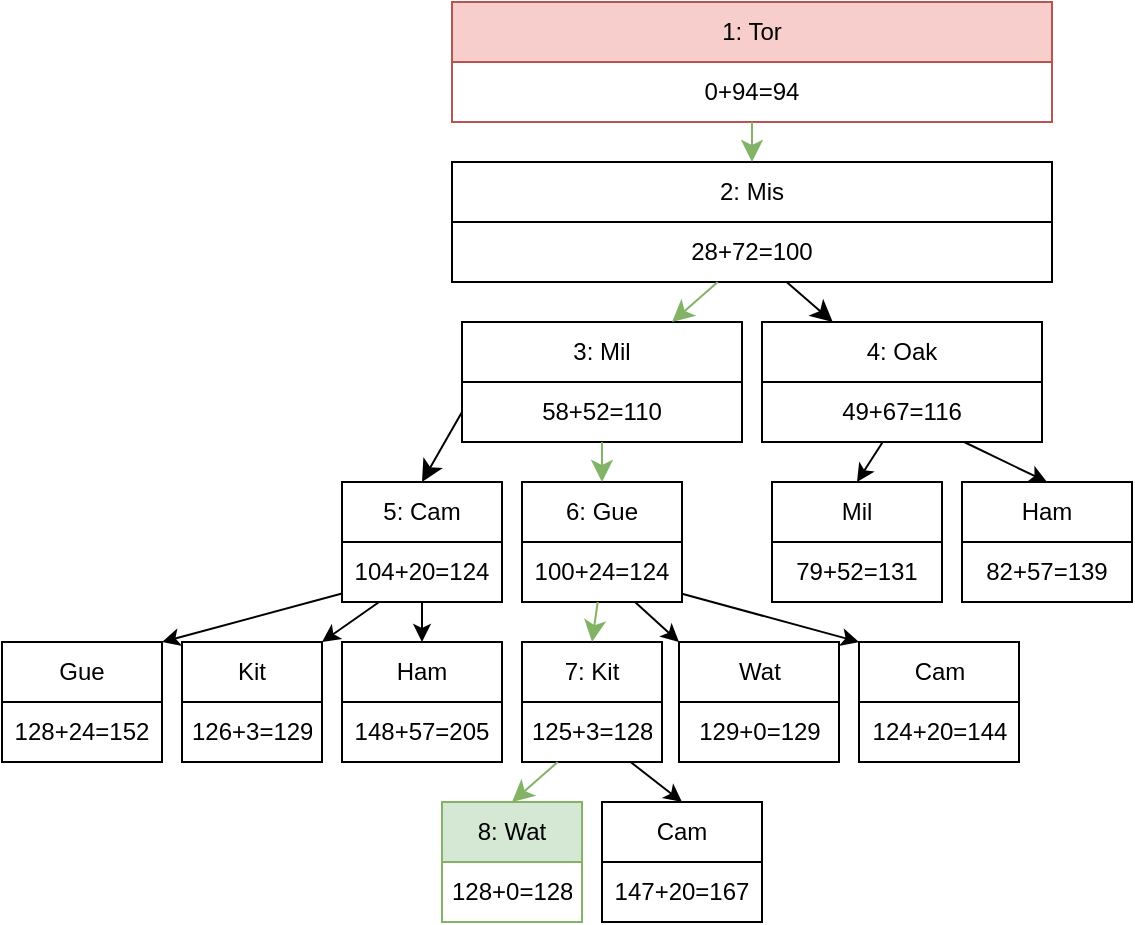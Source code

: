 <mxfile version="22.1.22" type="onedrive">
  <diagram name="Page-1" id="10a91c8b-09ff-31b1-d368-03940ed4cc9e">
    <mxGraphModel grid="1" page="1" gridSize="10" guides="1" tooltips="1" connect="1" arrows="1" fold="1" pageScale="1" pageWidth="600" pageHeight="500" background="none" math="0" shadow="0">
      <root>
        <mxCell id="0" />
        <mxCell id="1" parent="0" />
        <mxCell id="yzfiAGTPTl4m4QUiCUeX-1" value="1: Tor" style="swimlane;fontStyle=0;childLayout=stackLayout;horizontal=1;startSize=30;horizontalStack=0;resizeParent=1;resizeParentMax=0;resizeLast=0;collapsible=1;marginBottom=0;whiteSpace=wrap;html=1;fillColor=#f8cecc;strokeColor=#b85450;" vertex="1" parent="1">
          <mxGeometry x="835" y="20" width="300" height="60" as="geometry" />
        </mxCell>
        <mxCell id="yzfiAGTPTl4m4QUiCUeX-2" value="0+94=94" style="text;strokeColor=none;fillColor=none;align=center;verticalAlign=middle;spacingLeft=4;spacingRight=4;overflow=hidden;points=[[0,0.5],[1,0.5]];portConstraint=eastwest;rotatable=0;whiteSpace=wrap;html=1;" vertex="1" parent="yzfiAGTPTl4m4QUiCUeX-1">
          <mxGeometry y="30" width="300" height="30" as="geometry" />
        </mxCell>
        <mxCell id="0l1d8Q7E10GmN1pCX7sC-3" value="2: Mis" style="swimlane;fontStyle=0;childLayout=stackLayout;horizontal=1;startSize=30;horizontalStack=0;resizeParent=1;resizeParentMax=0;resizeLast=0;collapsible=1;marginBottom=0;whiteSpace=wrap;html=1;" vertex="1" parent="1">
          <mxGeometry x="835" y="100" width="300" height="60" as="geometry" />
        </mxCell>
        <mxCell id="0l1d8Q7E10GmN1pCX7sC-4" value="28+72=100" style="text;strokeColor=none;fillColor=none;align=center;verticalAlign=middle;spacingLeft=4;spacingRight=4;overflow=hidden;points=[[0,0.5],[1,0.5]];portConstraint=eastwest;rotatable=0;whiteSpace=wrap;html=1;" vertex="1" parent="0l1d8Q7E10GmN1pCX7sC-3">
          <mxGeometry y="30" width="300" height="30" as="geometry" />
        </mxCell>
        <mxCell id="0l1d8Q7E10GmN1pCX7sC-9" value="3: Mil" style="swimlane;fontStyle=0;childLayout=stackLayout;horizontal=1;startSize=30;horizontalStack=0;resizeParent=1;resizeParentMax=0;resizeLast=0;collapsible=1;marginBottom=0;whiteSpace=wrap;html=1;" vertex="1" parent="1">
          <mxGeometry x="840" y="180" width="140" height="60" as="geometry" />
        </mxCell>
        <mxCell id="0l1d8Q7E10GmN1pCX7sC-10" value="58+52=110" style="text;strokeColor=none;fillColor=none;align=center;verticalAlign=middle;spacingLeft=4;spacingRight=4;overflow=hidden;points=[[0,0.5],[1,0.5]];portConstraint=eastwest;rotatable=0;whiteSpace=wrap;html=1;" vertex="1" parent="0l1d8Q7E10GmN1pCX7sC-9">
          <mxGeometry y="30" width="140" height="30" as="geometry" />
        </mxCell>
        <mxCell id="0l1d8Q7E10GmN1pCX7sC-11" value="4: Oak" style="swimlane;fontStyle=0;childLayout=stackLayout;horizontal=1;startSize=30;horizontalStack=0;resizeParent=1;resizeParentMax=0;resizeLast=0;collapsible=1;marginBottom=0;whiteSpace=wrap;html=1;" vertex="1" parent="1">
          <mxGeometry x="990" y="180" width="140" height="60" as="geometry" />
        </mxCell>
        <mxCell id="0l1d8Q7E10GmN1pCX7sC-12" value="49+67=116" style="text;strokeColor=none;fillColor=none;align=center;verticalAlign=middle;spacingLeft=4;spacingRight=4;overflow=hidden;points=[[0,0.5],[1,0.5]];portConstraint=eastwest;rotatable=0;whiteSpace=wrap;html=1;" vertex="1" parent="0l1d8Q7E10GmN1pCX7sC-11">
          <mxGeometry y="30" width="140" height="30" as="geometry" />
        </mxCell>
        <mxCell id="0l1d8Q7E10GmN1pCX7sC-13" style="edgeStyle=none;curved=1;rounded=0;orthogonalLoop=1;jettySize=auto;html=1;entryX=0.5;entryY=0;entryDx=0;entryDy=0;fontSize=12;startSize=8;endSize=8;fillColor=#d5e8d4;strokeColor=#82b366;" edge="1" parent="1" source="yzfiAGTPTl4m4QUiCUeX-2" target="0l1d8Q7E10GmN1pCX7sC-3">
          <mxGeometry relative="1" as="geometry" />
        </mxCell>
        <mxCell id="0l1d8Q7E10GmN1pCX7sC-14" style="edgeStyle=none;curved=1;rounded=0;orthogonalLoop=1;jettySize=auto;html=1;entryX=0.75;entryY=0;entryDx=0;entryDy=0;fontSize=12;startSize=8;endSize=8;fillColor=#d5e8d4;strokeColor=#82b366;" edge="1" parent="1" source="0l1d8Q7E10GmN1pCX7sC-4" target="0l1d8Q7E10GmN1pCX7sC-9">
          <mxGeometry relative="1" as="geometry" />
        </mxCell>
        <mxCell id="0l1d8Q7E10GmN1pCX7sC-15" style="edgeStyle=none;curved=1;rounded=0;orthogonalLoop=1;jettySize=auto;html=1;fontSize=12;startSize=8;endSize=8;" edge="1" parent="1" source="0l1d8Q7E10GmN1pCX7sC-4" target="0l1d8Q7E10GmN1pCX7sC-11">
          <mxGeometry relative="1" as="geometry" />
        </mxCell>
        <mxCell id="0l1d8Q7E10GmN1pCX7sC-18" value="5: Cam" style="swimlane;fontStyle=0;childLayout=stackLayout;horizontal=1;startSize=30;horizontalStack=0;resizeParent=1;resizeParentMax=0;resizeLast=0;collapsible=1;marginBottom=0;whiteSpace=wrap;html=1;" vertex="1" parent="1">
          <mxGeometry x="780" y="260" width="80" height="60" as="geometry" />
        </mxCell>
        <mxCell id="0l1d8Q7E10GmN1pCX7sC-19" value="104+20=124" style="text;strokeColor=none;fillColor=none;align=center;verticalAlign=middle;spacingLeft=4;spacingRight=4;overflow=hidden;points=[[0,0.5],[1,0.5]];portConstraint=eastwest;rotatable=0;whiteSpace=wrap;html=1;" vertex="1" parent="0l1d8Q7E10GmN1pCX7sC-18">
          <mxGeometry y="30" width="80" height="30" as="geometry" />
        </mxCell>
        <mxCell id="0l1d8Q7E10GmN1pCX7sC-20" value="6: Gue" style="swimlane;fontStyle=0;childLayout=stackLayout;horizontal=1;startSize=30;horizontalStack=0;resizeParent=1;resizeParentMax=0;resizeLast=0;collapsible=1;marginBottom=0;whiteSpace=wrap;html=1;" vertex="1" parent="1">
          <mxGeometry x="870" y="260" width="80" height="60" as="geometry" />
        </mxCell>
        <mxCell id="0l1d8Q7E10GmN1pCX7sC-21" value="100+24=124" style="text;strokeColor=none;fillColor=none;align=center;verticalAlign=middle;spacingLeft=4;spacingRight=4;overflow=hidden;points=[[0,0.5],[1,0.5]];portConstraint=eastwest;rotatable=0;whiteSpace=wrap;html=1;" vertex="1" parent="0l1d8Q7E10GmN1pCX7sC-20">
          <mxGeometry y="30" width="80" height="30" as="geometry" />
        </mxCell>
        <mxCell id="0l1d8Q7E10GmN1pCX7sC-47" style="edgeStyle=none;curved=1;rounded=0;orthogonalLoop=1;jettySize=auto;html=1;exitX=0;exitY=0.5;exitDx=0;exitDy=0;entryX=0.5;entryY=0;entryDx=0;entryDy=0;fontSize=12;startSize=8;endSize=8;" edge="1" parent="1" source="0l1d8Q7E10GmN1pCX7sC-10" target="0l1d8Q7E10GmN1pCX7sC-18">
          <mxGeometry relative="1" as="geometry" />
        </mxCell>
        <mxCell id="0l1d8Q7E10GmN1pCX7sC-48" style="edgeStyle=none;curved=1;rounded=0;orthogonalLoop=1;jettySize=auto;html=1;entryX=0.5;entryY=0;entryDx=0;entryDy=0;fontSize=12;startSize=8;endSize=8;fillColor=#d5e8d4;strokeColor=#82b366;" edge="1" parent="1" source="0l1d8Q7E10GmN1pCX7sC-10" target="0l1d8Q7E10GmN1pCX7sC-20">
          <mxGeometry relative="1" as="geometry" />
        </mxCell>
        <mxCell id="0l1d8Q7E10GmN1pCX7sC-59" value="7: Kit" style="swimlane;fontStyle=0;childLayout=stackLayout;horizontal=1;startSize=30;horizontalStack=0;resizeParent=1;resizeParentMax=0;resizeLast=0;collapsible=1;marginBottom=0;whiteSpace=wrap;html=1;" vertex="1" parent="1">
          <mxGeometry x="870" y="340" width="70" height="60" as="geometry" />
        </mxCell>
        <mxCell id="0l1d8Q7E10GmN1pCX7sC-60" value="125+3=128" style="text;strokeColor=none;fillColor=none;align=center;verticalAlign=middle;spacingLeft=4;spacingRight=4;overflow=hidden;points=[[0,0.5],[1,0.5]];portConstraint=eastwest;rotatable=0;whiteSpace=wrap;html=1;" vertex="1" parent="0l1d8Q7E10GmN1pCX7sC-59">
          <mxGeometry y="30" width="70" height="30" as="geometry" />
        </mxCell>
        <mxCell id="0l1d8Q7E10GmN1pCX7sC-61" style="edgeStyle=none;curved=1;rounded=0;orthogonalLoop=1;jettySize=auto;html=1;entryX=0.5;entryY=0;entryDx=0;entryDy=0;fontSize=12;startSize=8;endSize=8;fillColor=#d5e8d4;strokeColor=#82b366;" edge="1" parent="1" source="0l1d8Q7E10GmN1pCX7sC-21" target="0l1d8Q7E10GmN1pCX7sC-59">
          <mxGeometry relative="1" as="geometry">
            <mxPoint x="924.28" y="317.33" as="sourcePoint" />
          </mxGeometry>
        </mxCell>
        <mxCell id="0l1d8Q7E10GmN1pCX7sC-62" value="8: Wat" style="swimlane;fontStyle=0;childLayout=stackLayout;horizontal=1;startSize=30;horizontalStack=0;resizeParent=1;resizeParentMax=0;resizeLast=0;collapsible=1;marginBottom=0;whiteSpace=wrap;html=1;fillColor=#d5e8d4;strokeColor=#82b366;" vertex="1" parent="1">
          <mxGeometry x="830" y="420" width="70" height="60" as="geometry" />
        </mxCell>
        <mxCell id="0l1d8Q7E10GmN1pCX7sC-63" value="128+0=128" style="text;strokeColor=none;fillColor=none;align=center;verticalAlign=middle;spacingLeft=4;spacingRight=4;overflow=hidden;points=[[0,0.5],[1,0.5]];portConstraint=eastwest;rotatable=0;whiteSpace=wrap;html=1;" vertex="1" parent="0l1d8Q7E10GmN1pCX7sC-62">
          <mxGeometry y="30" width="70" height="30" as="geometry" />
        </mxCell>
        <mxCell id="0l1d8Q7E10GmN1pCX7sC-64" style="edgeStyle=none;curved=1;rounded=0;orthogonalLoop=1;jettySize=auto;html=1;entryX=0.5;entryY=0;entryDx=0;entryDy=0;fontSize=12;startSize=8;endSize=8;fillColor=#d5e8d4;strokeColor=#82b366;" edge="1" parent="1" source="0l1d8Q7E10GmN1pCX7sC-60" target="0l1d8Q7E10GmN1pCX7sC-62">
          <mxGeometry relative="1" as="geometry" />
        </mxCell>
        <mxCell id="L9U4mOg5mWZtMqzpbvcK-15" value="Mil" style="swimlane;fontStyle=0;childLayout=stackLayout;horizontal=1;startSize=30;horizontalStack=0;resizeParent=1;resizeParentMax=0;resizeLast=0;collapsible=1;marginBottom=0;whiteSpace=wrap;html=1;" vertex="1" parent="1">
          <mxGeometry x="995" y="260" width="85" height="60" as="geometry" />
        </mxCell>
        <mxCell id="L9U4mOg5mWZtMqzpbvcK-16" value="79+52=131" style="text;strokeColor=none;fillColor=none;align=center;verticalAlign=middle;spacingLeft=4;spacingRight=4;overflow=hidden;points=[[0,0.5],[1,0.5]];portConstraint=eastwest;rotatable=0;whiteSpace=wrap;html=1;" vertex="1" parent="L9U4mOg5mWZtMqzpbvcK-15">
          <mxGeometry y="30" width="85" height="30" as="geometry" />
        </mxCell>
        <mxCell id="L9U4mOg5mWZtMqzpbvcK-22" value="" style="endArrow=classic;html=1;rounded=0;entryX=0.5;entryY=0;entryDx=0;entryDy=0;" edge="1" parent="1" source="0l1d8Q7E10GmN1pCX7sC-12" target="L9U4mOg5mWZtMqzpbvcK-15">
          <mxGeometry width="50" height="50" relative="1" as="geometry">
            <mxPoint x="1052" y="242" as="sourcePoint" />
            <mxPoint x="1080" y="380" as="targetPoint" />
          </mxGeometry>
        </mxCell>
        <mxCell id="L9U4mOg5mWZtMqzpbvcK-23" value="Ham" style="swimlane;fontStyle=0;childLayout=stackLayout;horizontal=1;startSize=30;horizontalStack=0;resizeParent=1;resizeParentMax=0;resizeLast=0;collapsible=1;marginBottom=0;whiteSpace=wrap;html=1;" vertex="1" parent="1">
          <mxGeometry x="1090" y="260" width="85" height="60" as="geometry" />
        </mxCell>
        <mxCell id="L9U4mOg5mWZtMqzpbvcK-24" value="82+57=139" style="text;strokeColor=none;fillColor=none;align=center;verticalAlign=middle;spacingLeft=4;spacingRight=4;overflow=hidden;points=[[0,0.5],[1,0.5]];portConstraint=eastwest;rotatable=0;whiteSpace=wrap;html=1;" vertex="1" parent="L9U4mOg5mWZtMqzpbvcK-23">
          <mxGeometry y="30" width="85" height="30" as="geometry" />
        </mxCell>
        <mxCell id="L9U4mOg5mWZtMqzpbvcK-25" value="" style="endArrow=classic;html=1;rounded=0;entryX=0.5;entryY=0;entryDx=0;entryDy=0;" edge="1" parent="1" source="0l1d8Q7E10GmN1pCX7sC-12" target="L9U4mOg5mWZtMqzpbvcK-23">
          <mxGeometry width="50" height="50" relative="1" as="geometry">
            <mxPoint x="1067" y="252" as="sourcePoint" />
            <mxPoint x="1048" y="270" as="targetPoint" />
          </mxGeometry>
        </mxCell>
        <mxCell id="L9U4mOg5mWZtMqzpbvcK-26" value="Gue" style="swimlane;fontStyle=0;childLayout=stackLayout;horizontal=1;startSize=30;horizontalStack=0;resizeParent=1;resizeParentMax=0;resizeLast=0;collapsible=1;marginBottom=0;whiteSpace=wrap;html=1;" vertex="1" parent="1">
          <mxGeometry x="610" y="340" width="80" height="60" as="geometry" />
        </mxCell>
        <mxCell id="L9U4mOg5mWZtMqzpbvcK-27" value="128+24=152" style="text;strokeColor=none;fillColor=none;align=center;verticalAlign=middle;spacingLeft=4;spacingRight=4;overflow=hidden;points=[[0,0.5],[1,0.5]];portConstraint=eastwest;rotatable=0;whiteSpace=wrap;html=1;" vertex="1" parent="L9U4mOg5mWZtMqzpbvcK-26">
          <mxGeometry y="30" width="80" height="30" as="geometry" />
        </mxCell>
        <mxCell id="L9U4mOg5mWZtMqzpbvcK-28" value="Kit" style="swimlane;fontStyle=0;childLayout=stackLayout;horizontal=1;startSize=30;horizontalStack=0;resizeParent=1;resizeParentMax=0;resizeLast=0;collapsible=1;marginBottom=0;whiteSpace=wrap;html=1;" vertex="1" parent="1">
          <mxGeometry x="700" y="340" width="70" height="60" as="geometry" />
        </mxCell>
        <mxCell id="L9U4mOg5mWZtMqzpbvcK-29" value="126+3=129" style="text;strokeColor=none;fillColor=none;align=center;verticalAlign=middle;spacingLeft=4;spacingRight=4;overflow=hidden;points=[[0,0.5],[1,0.5]];portConstraint=eastwest;rotatable=0;whiteSpace=wrap;html=1;" vertex="1" parent="L9U4mOg5mWZtMqzpbvcK-28">
          <mxGeometry y="30" width="70" height="30" as="geometry" />
        </mxCell>
        <mxCell id="L9U4mOg5mWZtMqzpbvcK-30" value="Ham" style="swimlane;fontStyle=0;childLayout=stackLayout;horizontal=1;startSize=30;horizontalStack=0;resizeParent=1;resizeParentMax=0;resizeLast=0;collapsible=1;marginBottom=0;whiteSpace=wrap;html=1;" vertex="1" parent="1">
          <mxGeometry x="780" y="340" width="80" height="60" as="geometry" />
        </mxCell>
        <mxCell id="L9U4mOg5mWZtMqzpbvcK-31" value="148+57=205" style="text;strokeColor=none;fillColor=none;align=center;verticalAlign=middle;spacingLeft=4;spacingRight=4;overflow=hidden;points=[[0,0.5],[1,0.5]];portConstraint=eastwest;rotatable=0;whiteSpace=wrap;html=1;" vertex="1" parent="L9U4mOg5mWZtMqzpbvcK-30">
          <mxGeometry y="30" width="80" height="30" as="geometry" />
        </mxCell>
        <mxCell id="L9U4mOg5mWZtMqzpbvcK-33" value="" style="endArrow=classic;html=1;rounded=0;entryX=1;entryY=0;entryDx=0;entryDy=0;" edge="1" parent="1" source="0l1d8Q7E10GmN1pCX7sC-19" target="L9U4mOg5mWZtMqzpbvcK-26">
          <mxGeometry width="50" height="50" relative="1" as="geometry">
            <mxPoint x="910" y="410" as="sourcePoint" />
            <mxPoint x="960" y="360" as="targetPoint" />
          </mxGeometry>
        </mxCell>
        <mxCell id="L9U4mOg5mWZtMqzpbvcK-34" value="" style="endArrow=classic;html=1;rounded=0;entryX=1;entryY=0;entryDx=0;entryDy=0;" edge="1" parent="1" source="0l1d8Q7E10GmN1pCX7sC-19" target="L9U4mOg5mWZtMqzpbvcK-28">
          <mxGeometry width="50" height="50" relative="1" as="geometry">
            <mxPoint x="910" y="410" as="sourcePoint" />
            <mxPoint x="960" y="360" as="targetPoint" />
          </mxGeometry>
        </mxCell>
        <mxCell id="L9U4mOg5mWZtMqzpbvcK-35" value="" style="endArrow=classic;html=1;rounded=0;entryX=0.5;entryY=0;entryDx=0;entryDy=0;" edge="1" parent="1" source="0l1d8Q7E10GmN1pCX7sC-19" target="L9U4mOg5mWZtMqzpbvcK-30">
          <mxGeometry width="50" height="50" relative="1" as="geometry">
            <mxPoint x="910" y="410" as="sourcePoint" />
            <mxPoint x="960" y="360" as="targetPoint" />
          </mxGeometry>
        </mxCell>
        <mxCell id="L9U4mOg5mWZtMqzpbvcK-38" value="Cam" style="swimlane;fontStyle=0;childLayout=stackLayout;horizontal=1;startSize=30;horizontalStack=0;resizeParent=1;resizeParentMax=0;resizeLast=0;collapsible=1;marginBottom=0;whiteSpace=wrap;html=1;" vertex="1" parent="1">
          <mxGeometry x="1038.5" y="340" width="80" height="60" as="geometry" />
        </mxCell>
        <mxCell id="L9U4mOg5mWZtMqzpbvcK-39" value="124+20=144" style="text;strokeColor=none;fillColor=none;align=center;verticalAlign=middle;spacingLeft=4;spacingRight=4;overflow=hidden;points=[[0,0.5],[1,0.5]];portConstraint=eastwest;rotatable=0;whiteSpace=wrap;html=1;" vertex="1" parent="L9U4mOg5mWZtMqzpbvcK-38">
          <mxGeometry y="30" width="80" height="30" as="geometry" />
        </mxCell>
        <mxCell id="L9U4mOg5mWZtMqzpbvcK-40" value="Wat" style="swimlane;fontStyle=0;childLayout=stackLayout;horizontal=1;startSize=30;horizontalStack=0;resizeParent=1;resizeParentMax=0;resizeLast=0;collapsible=1;marginBottom=0;whiteSpace=wrap;html=1;" vertex="1" parent="1">
          <mxGeometry x="948.5" y="340" width="80" height="60" as="geometry" />
        </mxCell>
        <mxCell id="L9U4mOg5mWZtMqzpbvcK-41" value="129+0=129" style="text;strokeColor=none;fillColor=none;align=center;verticalAlign=middle;spacingLeft=4;spacingRight=4;overflow=hidden;points=[[0,0.5],[1,0.5]];portConstraint=eastwest;rotatable=0;whiteSpace=wrap;html=1;" vertex="1" parent="L9U4mOg5mWZtMqzpbvcK-40">
          <mxGeometry y="30" width="80" height="30" as="geometry" />
        </mxCell>
        <mxCell id="L9U4mOg5mWZtMqzpbvcK-43" value="" style="endArrow=classic;html=1;rounded=0;entryX=0;entryY=0;entryDx=0;entryDy=0;" edge="1" parent="1" source="0l1d8Q7E10GmN1pCX7sC-21" target="L9U4mOg5mWZtMqzpbvcK-40">
          <mxGeometry width="50" height="50" relative="1" as="geometry">
            <mxPoint x="910" y="410" as="sourcePoint" />
            <mxPoint x="960" y="360" as="targetPoint" />
          </mxGeometry>
        </mxCell>
        <mxCell id="L9U4mOg5mWZtMqzpbvcK-44" value="" style="endArrow=classic;html=1;rounded=0;entryX=0;entryY=0;entryDx=0;entryDy=0;" edge="1" parent="1" source="0l1d8Q7E10GmN1pCX7sC-21" target="L9U4mOg5mWZtMqzpbvcK-38">
          <mxGeometry width="50" height="50" relative="1" as="geometry">
            <mxPoint x="910" y="410" as="sourcePoint" />
            <mxPoint x="960" y="360" as="targetPoint" />
          </mxGeometry>
        </mxCell>
        <mxCell id="L9U4mOg5mWZtMqzpbvcK-45" value="Cam" style="swimlane;fontStyle=0;childLayout=stackLayout;horizontal=1;startSize=30;horizontalStack=0;resizeParent=1;resizeParentMax=0;resizeLast=0;collapsible=1;marginBottom=0;whiteSpace=wrap;html=1;" vertex="1" parent="1">
          <mxGeometry x="910" y="420" width="80" height="60" as="geometry" />
        </mxCell>
        <mxCell id="L9U4mOg5mWZtMqzpbvcK-46" value="147+20=167" style="text;strokeColor=none;fillColor=none;align=center;verticalAlign=middle;spacingLeft=4;spacingRight=4;overflow=hidden;points=[[0,0.5],[1,0.5]];portConstraint=eastwest;rotatable=0;whiteSpace=wrap;html=1;" vertex="1" parent="L9U4mOg5mWZtMqzpbvcK-45">
          <mxGeometry y="30" width="80" height="30" as="geometry" />
        </mxCell>
        <mxCell id="L9U4mOg5mWZtMqzpbvcK-47" value="" style="endArrow=classic;html=1;rounded=0;entryX=0.5;entryY=0;entryDx=0;entryDy=0;" edge="1" parent="1" source="0l1d8Q7E10GmN1pCX7sC-60" target="L9U4mOg5mWZtMqzpbvcK-45">
          <mxGeometry width="50" height="50" relative="1" as="geometry">
            <mxPoint x="910" y="400" as="sourcePoint" />
            <mxPoint x="960" y="350" as="targetPoint" />
          </mxGeometry>
        </mxCell>
      </root>
    </mxGraphModel>
  </diagram>
</mxfile>
